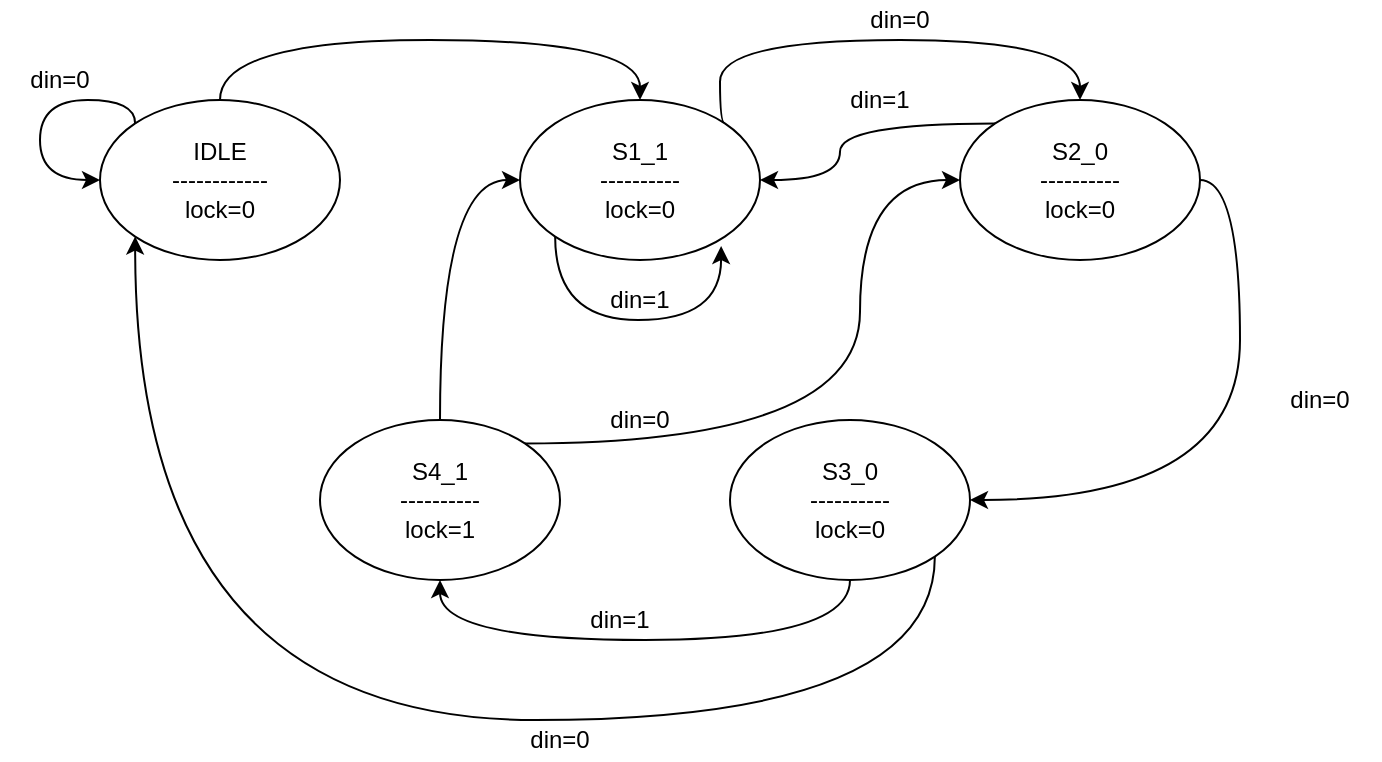 <mxfile version="27.1.3">
  <diagram name="Page-1" id="bhX3MlZSJxK7C2xfbymI">
    <mxGraphModel dx="868" dy="439" grid="1" gridSize="10" guides="1" tooltips="1" connect="1" arrows="1" fold="1" page="1" pageScale="1" pageWidth="850" pageHeight="1100" math="0" shadow="0">
      <root>
        <mxCell id="0" />
        <mxCell id="1" parent="0" />
        <mxCell id="_utX082zCDjnnDW0_n-g-6" style="edgeStyle=orthogonalEdgeStyle;rounded=0;orthogonalLoop=1;jettySize=auto;html=1;exitX=0.5;exitY=0;exitDx=0;exitDy=0;entryX=0.5;entryY=0;entryDx=0;entryDy=0;curved=1;" edge="1" parent="1" source="_utX082zCDjnnDW0_n-g-1" target="_utX082zCDjnnDW0_n-g-2">
          <mxGeometry relative="1" as="geometry">
            <Array as="points">
              <mxPoint x="210" y="130" />
              <mxPoint x="420" y="130" />
            </Array>
          </mxGeometry>
        </mxCell>
        <mxCell id="_utX082zCDjnnDW0_n-g-1" value="IDLE&lt;br&gt;------------&lt;div&gt;lock=0&lt;/div&gt;" style="ellipse;whiteSpace=wrap;html=1;" vertex="1" parent="1">
          <mxGeometry x="150" y="160" width="120" height="80" as="geometry" />
        </mxCell>
        <mxCell id="_utX082zCDjnnDW0_n-g-16" style="edgeStyle=orthogonalEdgeStyle;rounded=0;orthogonalLoop=1;jettySize=auto;html=1;exitX=1;exitY=0;exitDx=0;exitDy=0;entryX=0.5;entryY=0;entryDx=0;entryDy=0;curved=1;" edge="1" parent="1" source="_utX082zCDjnnDW0_n-g-2" target="_utX082zCDjnnDW0_n-g-3">
          <mxGeometry relative="1" as="geometry">
            <Array as="points">
              <mxPoint x="460" y="172" />
              <mxPoint x="460" y="130" />
              <mxPoint x="640" y="130" />
            </Array>
          </mxGeometry>
        </mxCell>
        <mxCell id="_utX082zCDjnnDW0_n-g-2" value="S1_1&lt;div&gt;----------&lt;/div&gt;&lt;div&gt;lock=0&lt;/div&gt;" style="ellipse;whiteSpace=wrap;html=1;" vertex="1" parent="1">
          <mxGeometry x="360" y="160" width="120" height="80" as="geometry" />
        </mxCell>
        <mxCell id="_utX082zCDjnnDW0_n-g-9" style="edgeStyle=orthogonalEdgeStyle;rounded=0;orthogonalLoop=1;jettySize=auto;html=1;exitX=1;exitY=0.5;exitDx=0;exitDy=0;entryX=1;entryY=0.5;entryDx=0;entryDy=0;curved=1;" edge="1" parent="1" source="_utX082zCDjnnDW0_n-g-3" target="_utX082zCDjnnDW0_n-g-5">
          <mxGeometry relative="1" as="geometry" />
        </mxCell>
        <mxCell id="_utX082zCDjnnDW0_n-g-18" style="edgeStyle=orthogonalEdgeStyle;rounded=0;orthogonalLoop=1;jettySize=auto;html=1;exitX=0;exitY=0;exitDx=0;exitDy=0;entryX=1;entryY=0.5;entryDx=0;entryDy=0;curved=1;" edge="1" parent="1" source="_utX082zCDjnnDW0_n-g-3" target="_utX082zCDjnnDW0_n-g-2">
          <mxGeometry relative="1" as="geometry">
            <Array as="points">
              <mxPoint x="520" y="172" />
              <mxPoint x="520" y="200" />
            </Array>
          </mxGeometry>
        </mxCell>
        <mxCell id="_utX082zCDjnnDW0_n-g-3" value="S2_0&lt;div&gt;----------&lt;/div&gt;&lt;div&gt;lock=0&lt;/div&gt;" style="ellipse;whiteSpace=wrap;html=1;" vertex="1" parent="1">
          <mxGeometry x="580" y="160" width="120" height="80" as="geometry" />
        </mxCell>
        <mxCell id="_utX082zCDjnnDW0_n-g-12" style="edgeStyle=orthogonalEdgeStyle;rounded=0;orthogonalLoop=1;jettySize=auto;html=1;exitX=1;exitY=0;exitDx=0;exitDy=0;entryX=0;entryY=0.5;entryDx=0;entryDy=0;curved=1;" edge="1" parent="1" source="_utX082zCDjnnDW0_n-g-4" target="_utX082zCDjnnDW0_n-g-3">
          <mxGeometry relative="1" as="geometry">
            <Array as="points">
              <mxPoint x="530" y="332" />
              <mxPoint x="530" y="200" />
            </Array>
          </mxGeometry>
        </mxCell>
        <mxCell id="_utX082zCDjnnDW0_n-g-13" style="edgeStyle=orthogonalEdgeStyle;rounded=0;orthogonalLoop=1;jettySize=auto;html=1;exitX=0.5;exitY=0;exitDx=0;exitDy=0;entryX=0;entryY=0.5;entryDx=0;entryDy=0;curved=1;" edge="1" parent="1" source="_utX082zCDjnnDW0_n-g-4" target="_utX082zCDjnnDW0_n-g-2">
          <mxGeometry relative="1" as="geometry" />
        </mxCell>
        <mxCell id="_utX082zCDjnnDW0_n-g-4" value="S4_1&lt;div&gt;----------&lt;/div&gt;&lt;div&gt;lock=1&lt;/div&gt;" style="ellipse;whiteSpace=wrap;html=1;" vertex="1" parent="1">
          <mxGeometry x="260" y="320" width="120" height="80" as="geometry" />
        </mxCell>
        <mxCell id="_utX082zCDjnnDW0_n-g-10" style="edgeStyle=orthogonalEdgeStyle;rounded=0;orthogonalLoop=1;jettySize=auto;html=1;exitX=0.5;exitY=1;exitDx=0;exitDy=0;entryX=0.5;entryY=1;entryDx=0;entryDy=0;curved=1;" edge="1" parent="1" source="_utX082zCDjnnDW0_n-g-5" target="_utX082zCDjnnDW0_n-g-4">
          <mxGeometry relative="1" as="geometry">
            <Array as="points">
              <mxPoint x="525" y="430" />
              <mxPoint x="320" y="430" />
            </Array>
          </mxGeometry>
        </mxCell>
        <mxCell id="_utX082zCDjnnDW0_n-g-14" style="edgeStyle=orthogonalEdgeStyle;rounded=0;orthogonalLoop=1;jettySize=auto;html=1;exitX=1;exitY=1;exitDx=0;exitDy=0;entryX=0;entryY=1;entryDx=0;entryDy=0;curved=1;" edge="1" parent="1" source="_utX082zCDjnnDW0_n-g-5" target="_utX082zCDjnnDW0_n-g-1">
          <mxGeometry relative="1" as="geometry">
            <Array as="points">
              <mxPoint x="567" y="470" />
              <mxPoint x="168" y="470" />
            </Array>
          </mxGeometry>
        </mxCell>
        <mxCell id="_utX082zCDjnnDW0_n-g-5" value="S3_0&lt;div&gt;----------&lt;/div&gt;&lt;div&gt;lock=0&lt;/div&gt;" style="ellipse;whiteSpace=wrap;html=1;" vertex="1" parent="1">
          <mxGeometry x="465" y="320" width="120" height="80" as="geometry" />
        </mxCell>
        <mxCell id="_utX082zCDjnnDW0_n-g-19" value="din=1" style="text;strokeColor=none;align=center;fillColor=none;html=1;verticalAlign=middle;whiteSpace=wrap;rounded=0;" vertex="1" parent="1">
          <mxGeometry x="390" y="250" width="60" height="20" as="geometry" />
        </mxCell>
        <mxCell id="_utX082zCDjnnDW0_n-g-20" style="edgeStyle=orthogonalEdgeStyle;rounded=0;orthogonalLoop=1;jettySize=auto;html=1;exitX=0;exitY=0;exitDx=0;exitDy=0;entryX=0;entryY=0.5;entryDx=0;entryDy=0;curved=1;" edge="1" parent="1" source="_utX082zCDjnnDW0_n-g-1" target="_utX082zCDjnnDW0_n-g-1">
          <mxGeometry relative="1" as="geometry">
            <Array as="points">
              <mxPoint x="168" y="160" />
              <mxPoint x="120" y="160" />
              <mxPoint x="120" y="200" />
            </Array>
          </mxGeometry>
        </mxCell>
        <mxCell id="_utX082zCDjnnDW0_n-g-21" value="din=0" style="text;strokeColor=none;align=center;fillColor=none;html=1;verticalAlign=middle;whiteSpace=wrap;rounded=0;" vertex="1" parent="1">
          <mxGeometry x="100" y="140" width="60" height="20" as="geometry" />
        </mxCell>
        <mxCell id="_utX082zCDjnnDW0_n-g-22" value="din=0" style="text;strokeColor=none;align=center;fillColor=none;html=1;verticalAlign=middle;whiteSpace=wrap;rounded=0;" vertex="1" parent="1">
          <mxGeometry x="520" y="110" width="60" height="20" as="geometry" />
        </mxCell>
        <mxCell id="_utX082zCDjnnDW0_n-g-23" value="din=1" style="text;strokeColor=none;align=center;fillColor=none;html=1;verticalAlign=middle;whiteSpace=wrap;rounded=0;" vertex="1" parent="1">
          <mxGeometry x="380" y="410" width="60" height="20" as="geometry" />
        </mxCell>
        <mxCell id="_utX082zCDjnnDW0_n-g-24" value="din=0" style="text;strokeColor=none;align=center;fillColor=none;html=1;verticalAlign=middle;whiteSpace=wrap;rounded=0;" vertex="1" parent="1">
          <mxGeometry x="390" y="310" width="60" height="20" as="geometry" />
        </mxCell>
        <mxCell id="_utX082zCDjnnDW0_n-g-25" style="edgeStyle=orthogonalEdgeStyle;rounded=0;orthogonalLoop=1;jettySize=auto;html=1;exitX=0;exitY=1;exitDx=0;exitDy=0;entryX=0.838;entryY=0.913;entryDx=0;entryDy=0;entryPerimeter=0;curved=1;" edge="1" parent="1" source="_utX082zCDjnnDW0_n-g-2" target="_utX082zCDjnnDW0_n-g-2">
          <mxGeometry relative="1" as="geometry">
            <Array as="points">
              <mxPoint x="378" y="270" />
              <mxPoint x="461" y="270" />
            </Array>
          </mxGeometry>
        </mxCell>
        <mxCell id="_utX082zCDjnnDW0_n-g-26" value="din=1" style="text;strokeColor=none;align=center;fillColor=none;html=1;verticalAlign=middle;whiteSpace=wrap;rounded=0;" vertex="1" parent="1">
          <mxGeometry x="510" y="150" width="60" height="20" as="geometry" />
        </mxCell>
        <mxCell id="_utX082zCDjnnDW0_n-g-27" value="din=0" style="text;strokeColor=none;align=center;fillColor=none;html=1;verticalAlign=middle;whiteSpace=wrap;rounded=0;" vertex="1" parent="1">
          <mxGeometry x="730" y="300" width="60" height="20" as="geometry" />
        </mxCell>
        <mxCell id="_utX082zCDjnnDW0_n-g-28" value="din=0" style="text;strokeColor=none;align=center;fillColor=none;html=1;verticalAlign=middle;whiteSpace=wrap;rounded=0;" vertex="1" parent="1">
          <mxGeometry x="350" y="470" width="60" height="20" as="geometry" />
        </mxCell>
      </root>
    </mxGraphModel>
  </diagram>
</mxfile>
